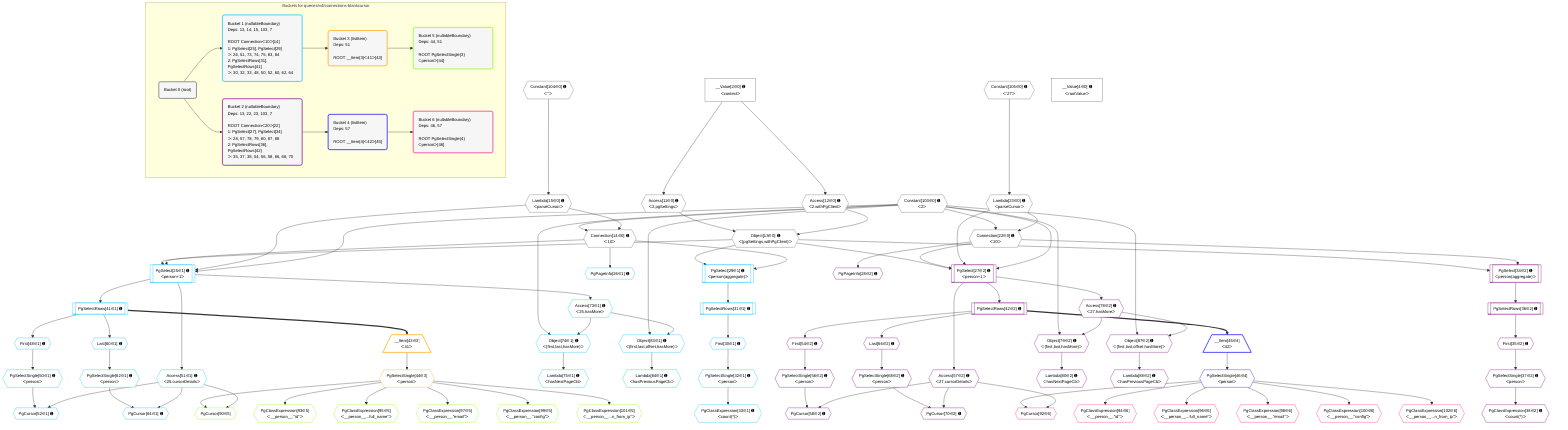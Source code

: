 %%{init: {'themeVariables': { 'fontSize': '12px'}}}%%
graph TD
    classDef path fill:#eee,stroke:#000,color:#000
    classDef plan fill:#fff,stroke-width:1px,color:#000
    classDef itemplan fill:#fff,stroke-width:2px,color:#000
    classDef unbatchedplan fill:#dff,stroke-width:1px,color:#000
    classDef sideeffectplan fill:#fcc,stroke-width:2px,color:#000
    classDef bucket fill:#f6f6f6,color:#000,stroke-width:2px,text-align:left

    subgraph "Buckets for queries/v4/connections-blankcursor"
    Bucket0("Bucket 0 (root)"):::bucket
    Bucket1("Bucket 1 (nullableBoundary)<br />Deps: 13, 14, 15, 103, 7<br /><br />ROOT Connectionᐸ10ᐳ[14]<br />1: PgSelect[25], PgSelect[29]<br />ᐳ: 26, 51, 73, 74, 75, 83, 84<br />2: PgSelectRows[31], PgSelectRows[41]<br />ᐳ: 30, 32, 33, 48, 50, 52, 60, 62, 64"):::bucket
    Bucket2("Bucket 2 (nullableBoundary)<br />Deps: 13, 22, 23, 103, 7<br /><br />ROOT Connectionᐸ20ᐳ[22]<br />1: PgSelect[27], PgSelect[34]<br />ᐳ: 28, 57, 78, 79, 80, 87, 88<br />2: PgSelectRows[36], PgSelectRows[42]<br />ᐳ: 35, 37, 38, 54, 56, 58, 66, 68, 70"):::bucket
    Bucket3("Bucket 3 (listItem)<br />Deps: 51<br /><br />ROOT __Item{3}ᐸ41ᐳ[43]"):::bucket
    Bucket4("Bucket 4 (listItem)<br />Deps: 57<br /><br />ROOT __Item{4}ᐸ42ᐳ[45]"):::bucket
    Bucket5("Bucket 5 (nullableBoundary)<br />Deps: 44, 51<br /><br />ROOT PgSelectSingle{3}ᐸpersonᐳ[44]"):::bucket
    Bucket6("Bucket 6 (nullableBoundary)<br />Deps: 46, 57<br /><br />ROOT PgSelectSingle{4}ᐸpersonᐳ[46]"):::bucket
    end
    Bucket0 --> Bucket1 & Bucket2
    Bucket1 --> Bucket3
    Bucket2 --> Bucket4
    Bucket3 --> Bucket5
    Bucket4 --> Bucket6

    %% plan dependencies
    Object13{{"Object[13∈0] ➊<br />ᐸ{pgSettings,withPgClient}ᐳ"}}:::plan
    Access11{{"Access[11∈0] ➊<br />ᐸ2.pgSettingsᐳ"}}:::plan
    Access12{{"Access[12∈0] ➊<br />ᐸ2.withPgClientᐳ"}}:::plan
    Access11 & Access12 --> Object13
    Connection14{{"Connection[14∈0] ➊<br />ᐸ10ᐳ"}}:::plan
    Constant103{{"Constant[103∈0] ➊<br />ᐸ2ᐳ"}}:::plan
    Lambda15{{"Lambda[15∈0] ➊<br />ᐸparseCursorᐳ"}}:::plan
    Constant103 & Lambda15 --> Connection14
    Connection22{{"Connection[22∈0] ➊<br />ᐸ20ᐳ"}}:::plan
    Lambda23{{"Lambda[23∈0] ➊<br />ᐸparseCursorᐳ"}}:::plan
    Constant103 & Lambda23 --> Connection22
    __Value2["__Value[2∈0] ➊<br />ᐸcontextᐳ"]:::plan
    __Value2 --> Access11
    __Value2 --> Access12
    Constant104{{"Constant[104∈0] ➊<br />ᐸ''ᐳ"}}:::plan
    Constant104 --> Lambda15
    Constant105{{"Constant[105∈0] ➊<br />ᐸ'27'ᐳ"}}:::plan
    Constant105 --> Lambda23
    __Value4["__Value[4∈0] ➊<br />ᐸrootValueᐳ"]:::plan
    PgSelect25[["PgSelect[25∈1] ➊<br />ᐸperson+1ᐳ"]]:::plan
    Object13 & Connection14 & Lambda15 & Constant103 --> PgSelect25
    Object83{{"Object[83∈1] ➊<br />ᐸ{first,last,offset,hasMore}ᐳ"}}:::plan
    Access73{{"Access[73∈1] ➊<br />ᐸ25.hasMoreᐳ"}}:::plan
    Constant103 & Access73 --> Object83
    Object74{{"Object[74∈1] ➊<br />ᐸ{first,last,hasMore}ᐳ"}}:::plan
    Constant103 & Access73 --> Object74
    PgSelect29[["PgSelect[29∈1] ➊<br />ᐸperson(aggregate)ᐳ"]]:::plan
    Object13 & Connection14 --> PgSelect29
    PgCursor52{{"PgCursor[52∈1] ➊"}}:::plan
    PgSelectSingle50{{"PgSelectSingle[50∈1] ➊<br />ᐸpersonᐳ"}}:::plan
    Access51{{"Access[51∈1] ➊<br />ᐸ25.cursorDetailsᐳ"}}:::plan
    PgSelectSingle50 & Access51 --> PgCursor52
    PgCursor64{{"PgCursor[64∈1] ➊"}}:::plan
    PgSelectSingle62{{"PgSelectSingle[62∈1] ➊<br />ᐸpersonᐳ"}}:::plan
    PgSelectSingle62 & Access51 --> PgCursor64
    PgPageInfo26{{"PgPageInfo[26∈1] ➊"}}:::plan
    Connection14 --> PgPageInfo26
    First30{{"First[30∈1] ➊"}}:::plan
    PgSelectRows31[["PgSelectRows[31∈1] ➊"]]:::plan
    PgSelectRows31 --> First30
    PgSelect29 --> PgSelectRows31
    PgSelectSingle32{{"PgSelectSingle[32∈1] ➊<br />ᐸpersonᐳ"}}:::plan
    First30 --> PgSelectSingle32
    PgClassExpression33{{"PgClassExpression[33∈1] ➊<br />ᐸcount(*)ᐳ"}}:::plan
    PgSelectSingle32 --> PgClassExpression33
    PgSelectRows41[["PgSelectRows[41∈1] ➊"]]:::plan
    PgSelect25 --> PgSelectRows41
    First48{{"First[48∈1] ➊"}}:::plan
    PgSelectRows41 --> First48
    First48 --> PgSelectSingle50
    PgSelect25 --> Access51
    Last60{{"Last[60∈1] ➊"}}:::plan
    PgSelectRows41 --> Last60
    Last60 --> PgSelectSingle62
    PgSelect25 --> Access73
    Lambda75{{"Lambda[75∈1] ➊<br />ᐸhasNextPageCbᐳ"}}:::plan
    Object74 --> Lambda75
    Lambda84{{"Lambda[84∈1] ➊<br />ᐸhasPreviousPageCbᐳ"}}:::plan
    Object83 --> Lambda84
    PgSelect27[["PgSelect[27∈2] ➊<br />ᐸperson+1ᐳ"]]:::plan
    Object13 & Connection22 & Lambda23 & Constant103 --> PgSelect27
    Object87{{"Object[87∈2] ➊<br />ᐸ{first,last,offset,hasMore}ᐳ"}}:::plan
    Access78{{"Access[78∈2] ➊<br />ᐸ27.hasMoreᐳ"}}:::plan
    Constant103 & Access78 --> Object87
    Object79{{"Object[79∈2] ➊<br />ᐸ{first,last,hasMore}ᐳ"}}:::plan
    Constant103 & Access78 --> Object79
    PgSelect34[["PgSelect[34∈2] ➊<br />ᐸperson(aggregate)ᐳ"]]:::plan
    Object13 & Connection22 --> PgSelect34
    PgCursor58{{"PgCursor[58∈2] ➊"}}:::plan
    PgSelectSingle56{{"PgSelectSingle[56∈2] ➊<br />ᐸpersonᐳ"}}:::plan
    Access57{{"Access[57∈2] ➊<br />ᐸ27.cursorDetailsᐳ"}}:::plan
    PgSelectSingle56 & Access57 --> PgCursor58
    PgCursor70{{"PgCursor[70∈2] ➊"}}:::plan
    PgSelectSingle68{{"PgSelectSingle[68∈2] ➊<br />ᐸpersonᐳ"}}:::plan
    PgSelectSingle68 & Access57 --> PgCursor70
    PgPageInfo28{{"PgPageInfo[28∈2] ➊"}}:::plan
    Connection22 --> PgPageInfo28
    First35{{"First[35∈2] ➊"}}:::plan
    PgSelectRows36[["PgSelectRows[36∈2] ➊"]]:::plan
    PgSelectRows36 --> First35
    PgSelect34 --> PgSelectRows36
    PgSelectSingle37{{"PgSelectSingle[37∈2] ➊<br />ᐸpersonᐳ"}}:::plan
    First35 --> PgSelectSingle37
    PgClassExpression38{{"PgClassExpression[38∈2] ➊<br />ᐸcount(*)ᐳ"}}:::plan
    PgSelectSingle37 --> PgClassExpression38
    PgSelectRows42[["PgSelectRows[42∈2] ➊"]]:::plan
    PgSelect27 --> PgSelectRows42
    First54{{"First[54∈2] ➊"}}:::plan
    PgSelectRows42 --> First54
    First54 --> PgSelectSingle56
    PgSelect27 --> Access57
    Last66{{"Last[66∈2] ➊"}}:::plan
    PgSelectRows42 --> Last66
    Last66 --> PgSelectSingle68
    PgSelect27 --> Access78
    Lambda80{{"Lambda[80∈2] ➊<br />ᐸhasNextPageCbᐳ"}}:::plan
    Object79 --> Lambda80
    Lambda88{{"Lambda[88∈2] ➊<br />ᐸhasPreviousPageCbᐳ"}}:::plan
    Object87 --> Lambda88
    __Item43[/"__Item[43∈3]<br />ᐸ41ᐳ"\]:::itemplan
    PgSelectRows41 ==> __Item43
    PgSelectSingle44{{"PgSelectSingle[44∈3]<br />ᐸpersonᐳ"}}:::plan
    __Item43 --> PgSelectSingle44
    __Item45[/"__Item[45∈4]<br />ᐸ42ᐳ"\]:::itemplan
    PgSelectRows42 ==> __Item45
    PgSelectSingle46{{"PgSelectSingle[46∈4]<br />ᐸpersonᐳ"}}:::plan
    __Item45 --> PgSelectSingle46
    PgCursor90{{"PgCursor[90∈5]"}}:::plan
    PgSelectSingle44 & Access51 --> PgCursor90
    PgClassExpression93{{"PgClassExpression[93∈5]<br />ᐸ__person__.”id”ᐳ"}}:::plan
    PgSelectSingle44 --> PgClassExpression93
    PgClassExpression95{{"PgClassExpression[95∈5]<br />ᐸ__person__...full_name”ᐳ"}}:::plan
    PgSelectSingle44 --> PgClassExpression95
    PgClassExpression97{{"PgClassExpression[97∈5]<br />ᐸ__person__.”email”ᐳ"}}:::plan
    PgSelectSingle44 --> PgClassExpression97
    PgClassExpression99{{"PgClassExpression[99∈5]<br />ᐸ__person__.”config”ᐳ"}}:::plan
    PgSelectSingle44 --> PgClassExpression99
    PgClassExpression101{{"PgClassExpression[101∈5]<br />ᐸ__person__...n_from_ip”ᐳ"}}:::plan
    PgSelectSingle44 --> PgClassExpression101
    PgCursor92{{"PgCursor[92∈6]"}}:::plan
    PgSelectSingle46 & Access57 --> PgCursor92
    PgClassExpression94{{"PgClassExpression[94∈6]<br />ᐸ__person__.”id”ᐳ"}}:::plan
    PgSelectSingle46 --> PgClassExpression94
    PgClassExpression96{{"PgClassExpression[96∈6]<br />ᐸ__person__...full_name”ᐳ"}}:::plan
    PgSelectSingle46 --> PgClassExpression96
    PgClassExpression98{{"PgClassExpression[98∈6]<br />ᐸ__person__.”email”ᐳ"}}:::plan
    PgSelectSingle46 --> PgClassExpression98
    PgClassExpression100{{"PgClassExpression[100∈6]<br />ᐸ__person__.”config”ᐳ"}}:::plan
    PgSelectSingle46 --> PgClassExpression100
    PgClassExpression102{{"PgClassExpression[102∈6]<br />ᐸ__person__...n_from_ip”ᐳ"}}:::plan
    PgSelectSingle46 --> PgClassExpression102

    %% define steps
    classDef bucket0 stroke:#696969
    class Bucket0,__Value2,__Value4,Access11,Access12,Object13,Connection14,Lambda15,Connection22,Lambda23,Constant103,Constant104,Constant105 bucket0
    classDef bucket1 stroke:#00bfff
    class Bucket1,PgSelect25,PgPageInfo26,PgSelect29,First30,PgSelectRows31,PgSelectSingle32,PgClassExpression33,PgSelectRows41,First48,PgSelectSingle50,Access51,PgCursor52,Last60,PgSelectSingle62,PgCursor64,Access73,Object74,Lambda75,Object83,Lambda84 bucket1
    classDef bucket2 stroke:#7f007f
    class Bucket2,PgSelect27,PgPageInfo28,PgSelect34,First35,PgSelectRows36,PgSelectSingle37,PgClassExpression38,PgSelectRows42,First54,PgSelectSingle56,Access57,PgCursor58,Last66,PgSelectSingle68,PgCursor70,Access78,Object79,Lambda80,Object87,Lambda88 bucket2
    classDef bucket3 stroke:#ffa500
    class Bucket3,__Item43,PgSelectSingle44 bucket3
    classDef bucket4 stroke:#0000ff
    class Bucket4,__Item45,PgSelectSingle46 bucket4
    classDef bucket5 stroke:#7fff00
    class Bucket5,PgCursor90,PgClassExpression93,PgClassExpression95,PgClassExpression97,PgClassExpression99,PgClassExpression101 bucket5
    classDef bucket6 stroke:#ff1493
    class Bucket6,PgCursor92,PgClassExpression94,PgClassExpression96,PgClassExpression98,PgClassExpression100,PgClassExpression102 bucket6